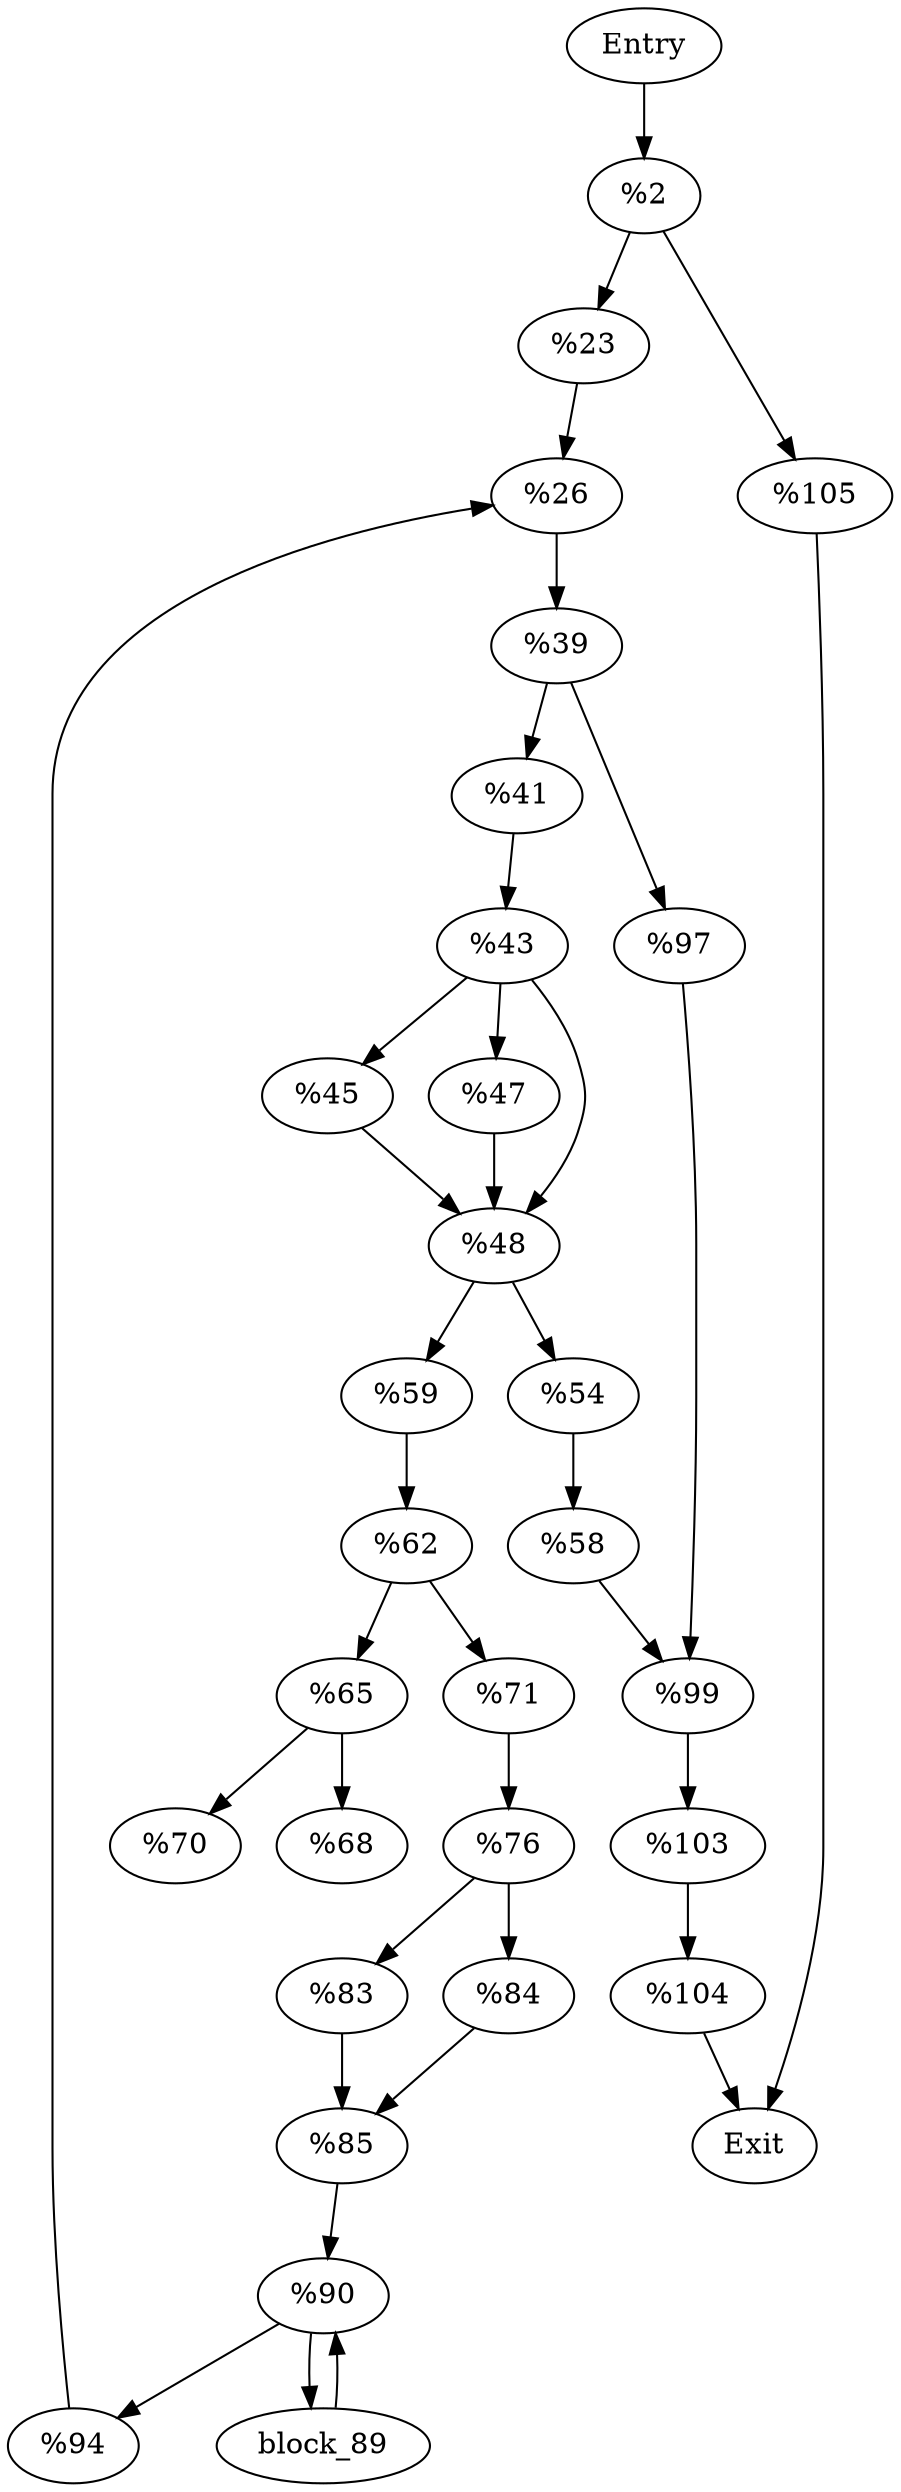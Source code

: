 digraph CFG {
    rankdir=TB;

    // Entry and exit nodes
    Entry [label="Entry"];
    Exit [label="Exit"];

    // Basic blocks
    block_2 [label="%2"];
    block_23 [label="%23"];
    block_26 [label="%26"];
    block_39 [label="%39"];
    block_41 [label="%41"];
    block_43 [label="%43"];
    block_45 [label="%45"];
    block_47 [label="%47"];
    block_48 [label="%48"];
    block_54 [label="%54"];
    block_58 [label="%58"];
    block_59 [label="%59"];
    block_62 [label="%62"];
    block_65 [label="%65"];
    block_68 [label="%68"];
    block_70 [label="%70"];
    block_71 [label="%71"];
    block_76 [label="%76"];
    block_83 [label="%83"];
    block_84 [label="%84"];
    block_85 [label="%85"];
    block_90 [label="%90"];
    block_94 [label="%94"];
    block_97 [label="%97"];
    block_99 [label="%99"];
    block_103 [label="%103"];
    block_104 [label="%104"];
    block_105 [label="%105"];

    // Edges
    Entry -> block_2;
    block_2 -> block_23;
    block_2 -> block_105;
    block_23 -> block_26;
    block_26 -> block_39;
    block_39 -> block_41;
    block_41 -> block_43;
    block_43 -> block_45;
    block_43 -> block_47;
    block_43 -> block_48;
    block_45 -> block_48;
    block_47 -> block_48;
    block_48 -> block_54;
    block_48 -> block_59;
    block_59 -> block_62;
    block_62 -> block_65;
    block_62 -> block_71;
    block_65 -> block_68;
    block_65 -> block_70;
    block_71 -> block_76;
    block_76 -> block_83;
    block_76 -> block_84;
    block_83 -> block_85;
    block_84 -> block_85;
    block_85 -> block_90;
    block_90 -> block_89;
    block_89 -> block_90;
    block_90 -> block_94;
    block_94 -> block_26;
    block_39 -> block_97;
    block_97 -> block_99;
    block_54 -> block_58;
    block_58 -> block_99;
    block_99 -> block_103;
    block_103 -> block_104;
    block_104 -> Exit;
    block_105 -> Exit;
}